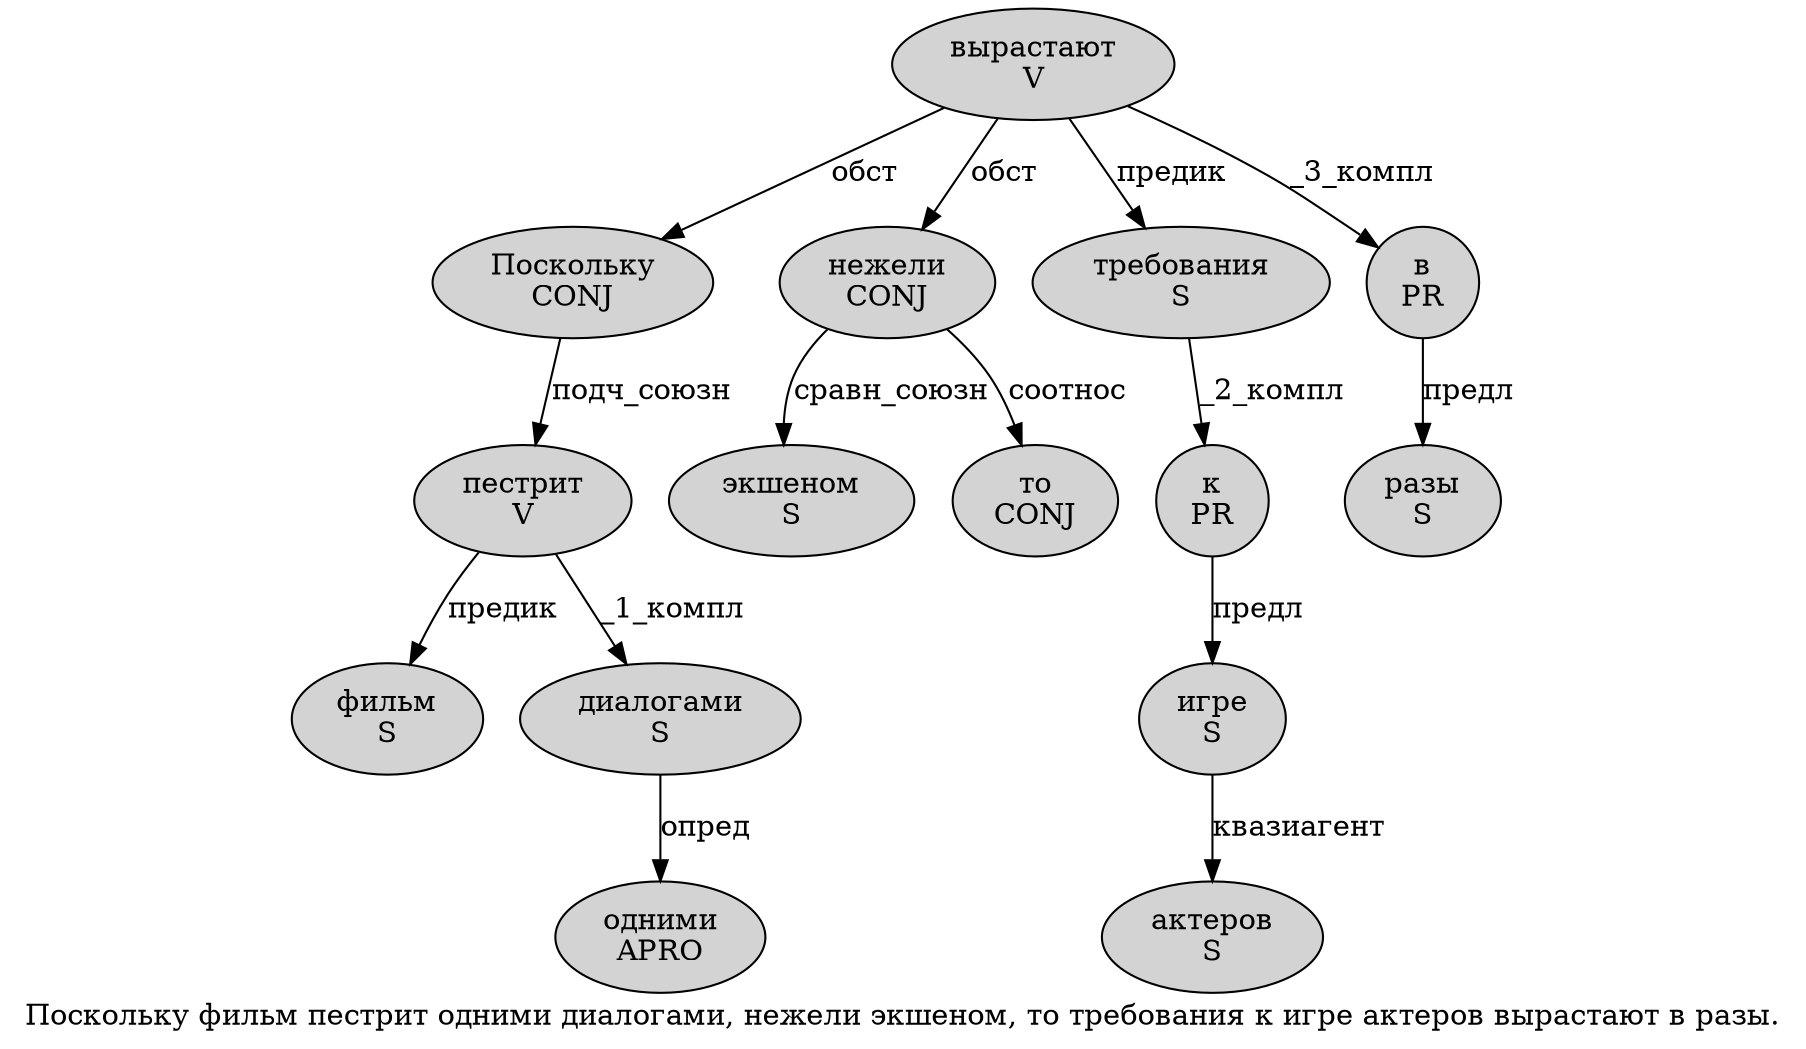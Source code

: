 digraph SENTENCE_2782 {
	graph [label="Поскольку фильм пестрит одними диалогами, нежели экшеном, то требования к игре актеров вырастают в разы."]
	node [style=filled]
		0 [label="Поскольку
CONJ" color="" fillcolor=lightgray penwidth=1 shape=ellipse]
		1 [label="фильм
S" color="" fillcolor=lightgray penwidth=1 shape=ellipse]
		2 [label="пестрит
V" color="" fillcolor=lightgray penwidth=1 shape=ellipse]
		3 [label="одними
APRO" color="" fillcolor=lightgray penwidth=1 shape=ellipse]
		4 [label="диалогами
S" color="" fillcolor=lightgray penwidth=1 shape=ellipse]
		6 [label="нежели
CONJ" color="" fillcolor=lightgray penwidth=1 shape=ellipse]
		7 [label="экшеном
S" color="" fillcolor=lightgray penwidth=1 shape=ellipse]
		9 [label="то
CONJ" color="" fillcolor=lightgray penwidth=1 shape=ellipse]
		10 [label="требования
S" color="" fillcolor=lightgray penwidth=1 shape=ellipse]
		11 [label="к
PR" color="" fillcolor=lightgray penwidth=1 shape=ellipse]
		12 [label="игре
S" color="" fillcolor=lightgray penwidth=1 shape=ellipse]
		13 [label="актеров
S" color="" fillcolor=lightgray penwidth=1 shape=ellipse]
		14 [label="вырастают
V" color="" fillcolor=lightgray penwidth=1 shape=ellipse]
		15 [label="в
PR" color="" fillcolor=lightgray penwidth=1 shape=ellipse]
		16 [label="разы
S" color="" fillcolor=lightgray penwidth=1 shape=ellipse]
			14 -> 0 [label="обст"]
			14 -> 6 [label="обст"]
			14 -> 10 [label="предик"]
			14 -> 15 [label="_3_компл"]
			15 -> 16 [label="предл"]
			11 -> 12 [label="предл"]
			12 -> 13 [label="квазиагент"]
			2 -> 1 [label="предик"]
			2 -> 4 [label="_1_компл"]
			10 -> 11 [label="_2_компл"]
			0 -> 2 [label="подч_союзн"]
			4 -> 3 [label="опред"]
			6 -> 7 [label="сравн_союзн"]
			6 -> 9 [label="соотнос"]
}